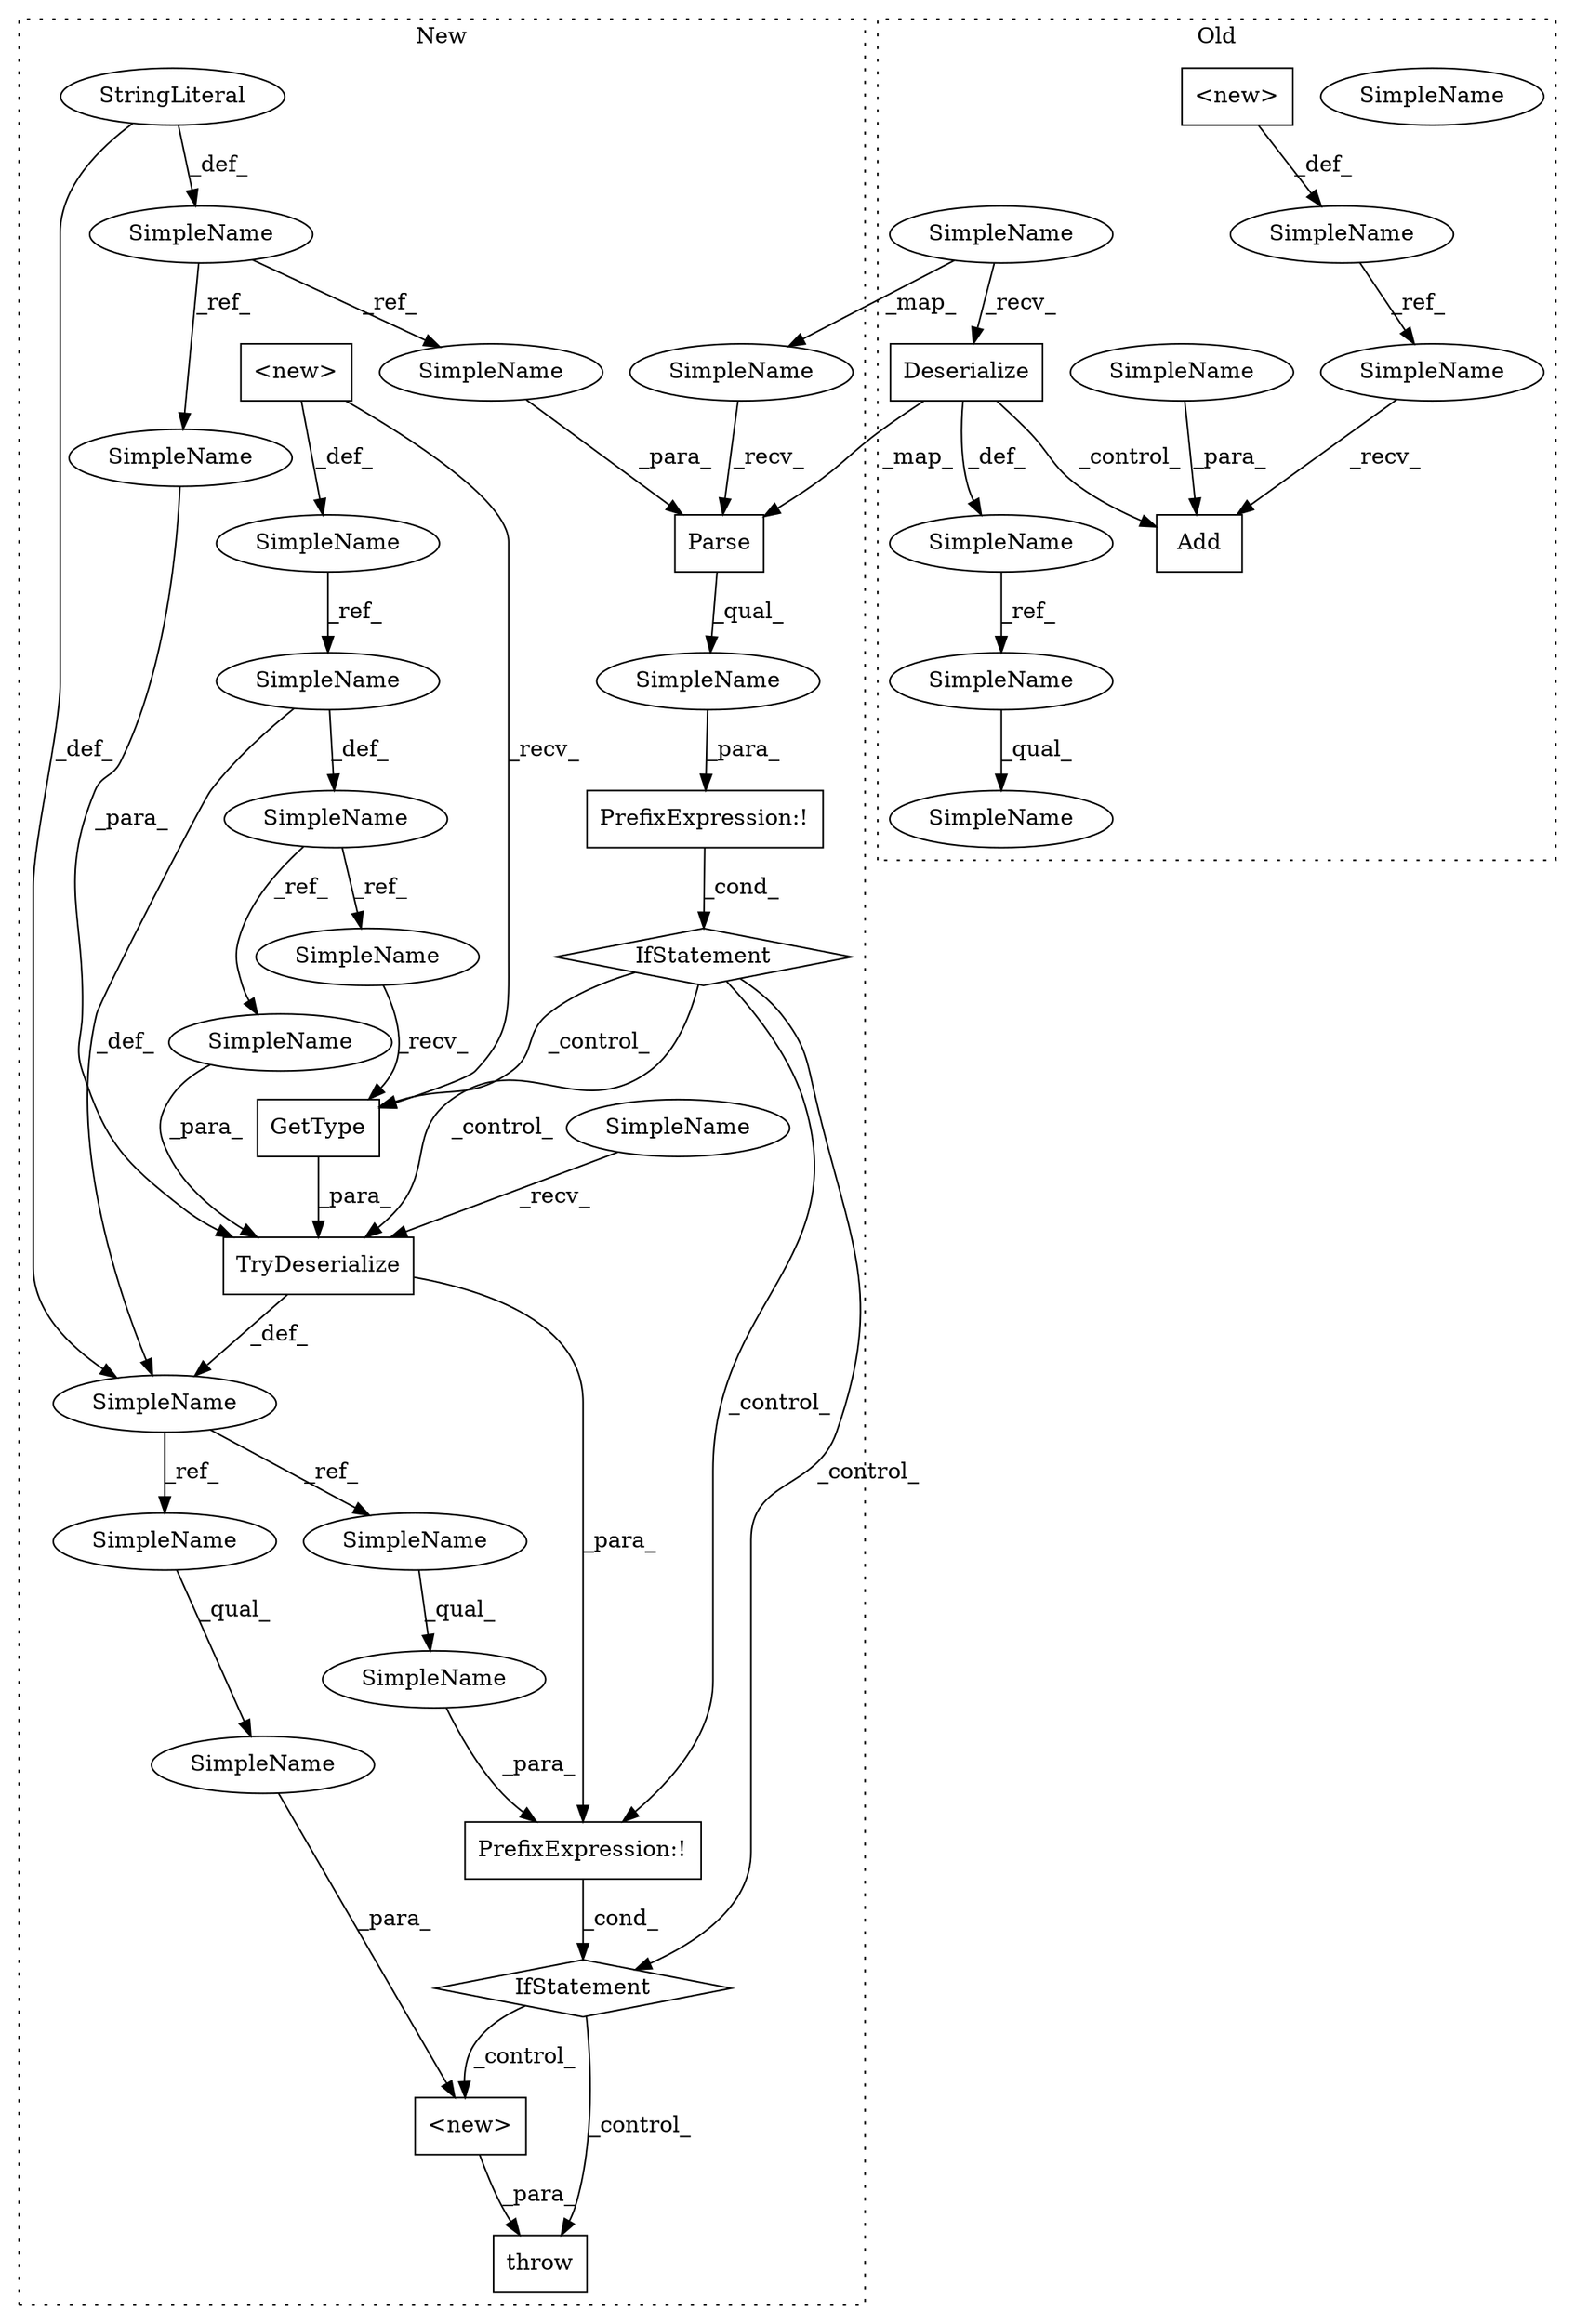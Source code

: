 digraph G {
subgraph cluster0 {
1 [label="Deserialize" a="32" s="14554,14600" l="12,1" shape="box"];
3 [label="Add" a="32" s="15000,15008" l="4,1" shape="box"];
6 [label="SimpleName" a="42" s="14549" l="4" shape="ellipse"];
7 [label="SimpleName" a="42" s="14542" l="4" shape="ellipse"];
8 [label="SimpleName" a="42" s="14653,14669" l="5,1" shape="ellipse"];
16 [label="<new>" a="14" s="14491" l="20" shape="box"];
19 [label="SimpleName" a="42" s="14479" l="9" shape="ellipse"];
29 [label="SimpleName" a="42" s="14653" l="4" shape="ellipse"];
30 [label="SimpleName" a="42" s="14990" l="9" shape="ellipse"];
31 [label="SimpleName" a="42" s="15004" l="4" shape="ellipse"];
32 [label="SimpleName" a="42" s="14549" l="4" shape="ellipse"];
label = "Old";
style="dotted";
}
subgraph cluster1 {
2 [label="Parse" a="32" s="14813,14863" l="6,1" shape="box"];
4 [label="TryDeserialize" a="32" s="15055,15098" l="15,1" shape="box"];
5 [label="SimpleName" a="42" s="14800" l="12" shape="ellipse"];
9 [label="SimpleName" a="42" s="15037" l="1" shape="ellipse"];
10 [label="SimpleName" a="42" s="15126" l="11" shape="ellipse"];
11 [label="PrefixExpression:!" a="38" s="15125" l="1" shape="box"];
12 [label="throw" a="53" s="15163" l="6" shape="box"];
13 [label="IfStatement" a="25" s="15121,15137" l="4,26" shape="diamond"];
14 [label="<new>" a="14" s="14628" l="15" shape="box"];
15 [label="IfStatement" a="25" s="14886,14902" l="4,26" shape="diamond"];
17 [label="<new>" a="14" s="15169,15208" l="20,1" shape="box"];
18 [label="PrefixExpression:!" a="38" s="14890" l="1" shape="box"];
20 [label="SimpleName" a="42" s="15041" l="13" shape="ellipse"];
21 [label="SimpleName" a="42" s="15004" l="3" shape="ellipse"];
22 [label="SimpleName" a="42" s="14754" l="4" shape="ellipse"];
23 [label="SimpleName" a="42" s="14620" l="5" shape="ellipse"];
24 [label="SimpleName" a="42" s="15189" l="19" shape="ellipse"];
25 [label="SimpleName" a="42" s="14891" l="11" shape="ellipse"];
26 [label="StringLiteral" a="45" s="14761" l="4" shape="ellipse"];
27 [label="GetType" a="32" s="15080" l="9" shape="box"];
28 [label="SimpleName" a="42" s="15010" l="5" shape="ellipse"];
33 [label="SimpleName" a="42" s="15076" l="3" shape="ellipse"];
34 [label="SimpleName" a="42" s="15095" l="3" shape="ellipse"];
35 [label="SimpleName" a="42" s="15189" l="1" shape="ellipse"];
36 [label="SimpleName" a="42" s="15126" l="1" shape="ellipse"];
37 [label="SimpleName" a="42" s="14859" l="4" shape="ellipse"];
38 [label="SimpleName" a="42" s="15070" l="4" shape="ellipse"];
label = "New";
style="dotted";
}
1 -> 7 [label="_def_"];
1 -> 3 [label="_control_"];
1 -> 2 [label="_map_"];
2 -> 25 [label="_qual_"];
4 -> 9 [label="_def_"];
4 -> 11 [label="_para_"];
5 -> 2 [label="_recv_"];
7 -> 29 [label="_ref_"];
9 -> 36 [label="_ref_"];
9 -> 35 [label="_ref_"];
10 -> 11 [label="_para_"];
11 -> 13 [label="_cond_"];
13 -> 12 [label="_control_"];
13 -> 17 [label="_control_"];
14 -> 23 [label="_def_"];
14 -> 27 [label="_recv_"];
15 -> 11 [label="_control_"];
15 -> 27 [label="_control_"];
15 -> 4 [label="_control_"];
15 -> 13 [label="_control_"];
16 -> 19 [label="_def_"];
17 -> 12 [label="_para_"];
18 -> 15 [label="_cond_"];
19 -> 30 [label="_ref_"];
20 -> 4 [label="_recv_"];
21 -> 34 [label="_ref_"];
21 -> 33 [label="_ref_"];
22 -> 37 [label="_ref_"];
22 -> 38 [label="_ref_"];
23 -> 28 [label="_ref_"];
24 -> 17 [label="_para_"];
25 -> 18 [label="_para_"];
26 -> 22 [label="_def_"];
26 -> 9 [label="_def_"];
27 -> 4 [label="_para_"];
28 -> 9 [label="_def_"];
28 -> 21 [label="_def_"];
29 -> 8 [label="_qual_"];
30 -> 3 [label="_recv_"];
31 -> 3 [label="_para_"];
32 -> 5 [label="_map_"];
32 -> 1 [label="_recv_"];
33 -> 27 [label="_recv_"];
34 -> 4 [label="_para_"];
35 -> 24 [label="_qual_"];
36 -> 10 [label="_qual_"];
37 -> 2 [label="_para_"];
38 -> 4 [label="_para_"];
}